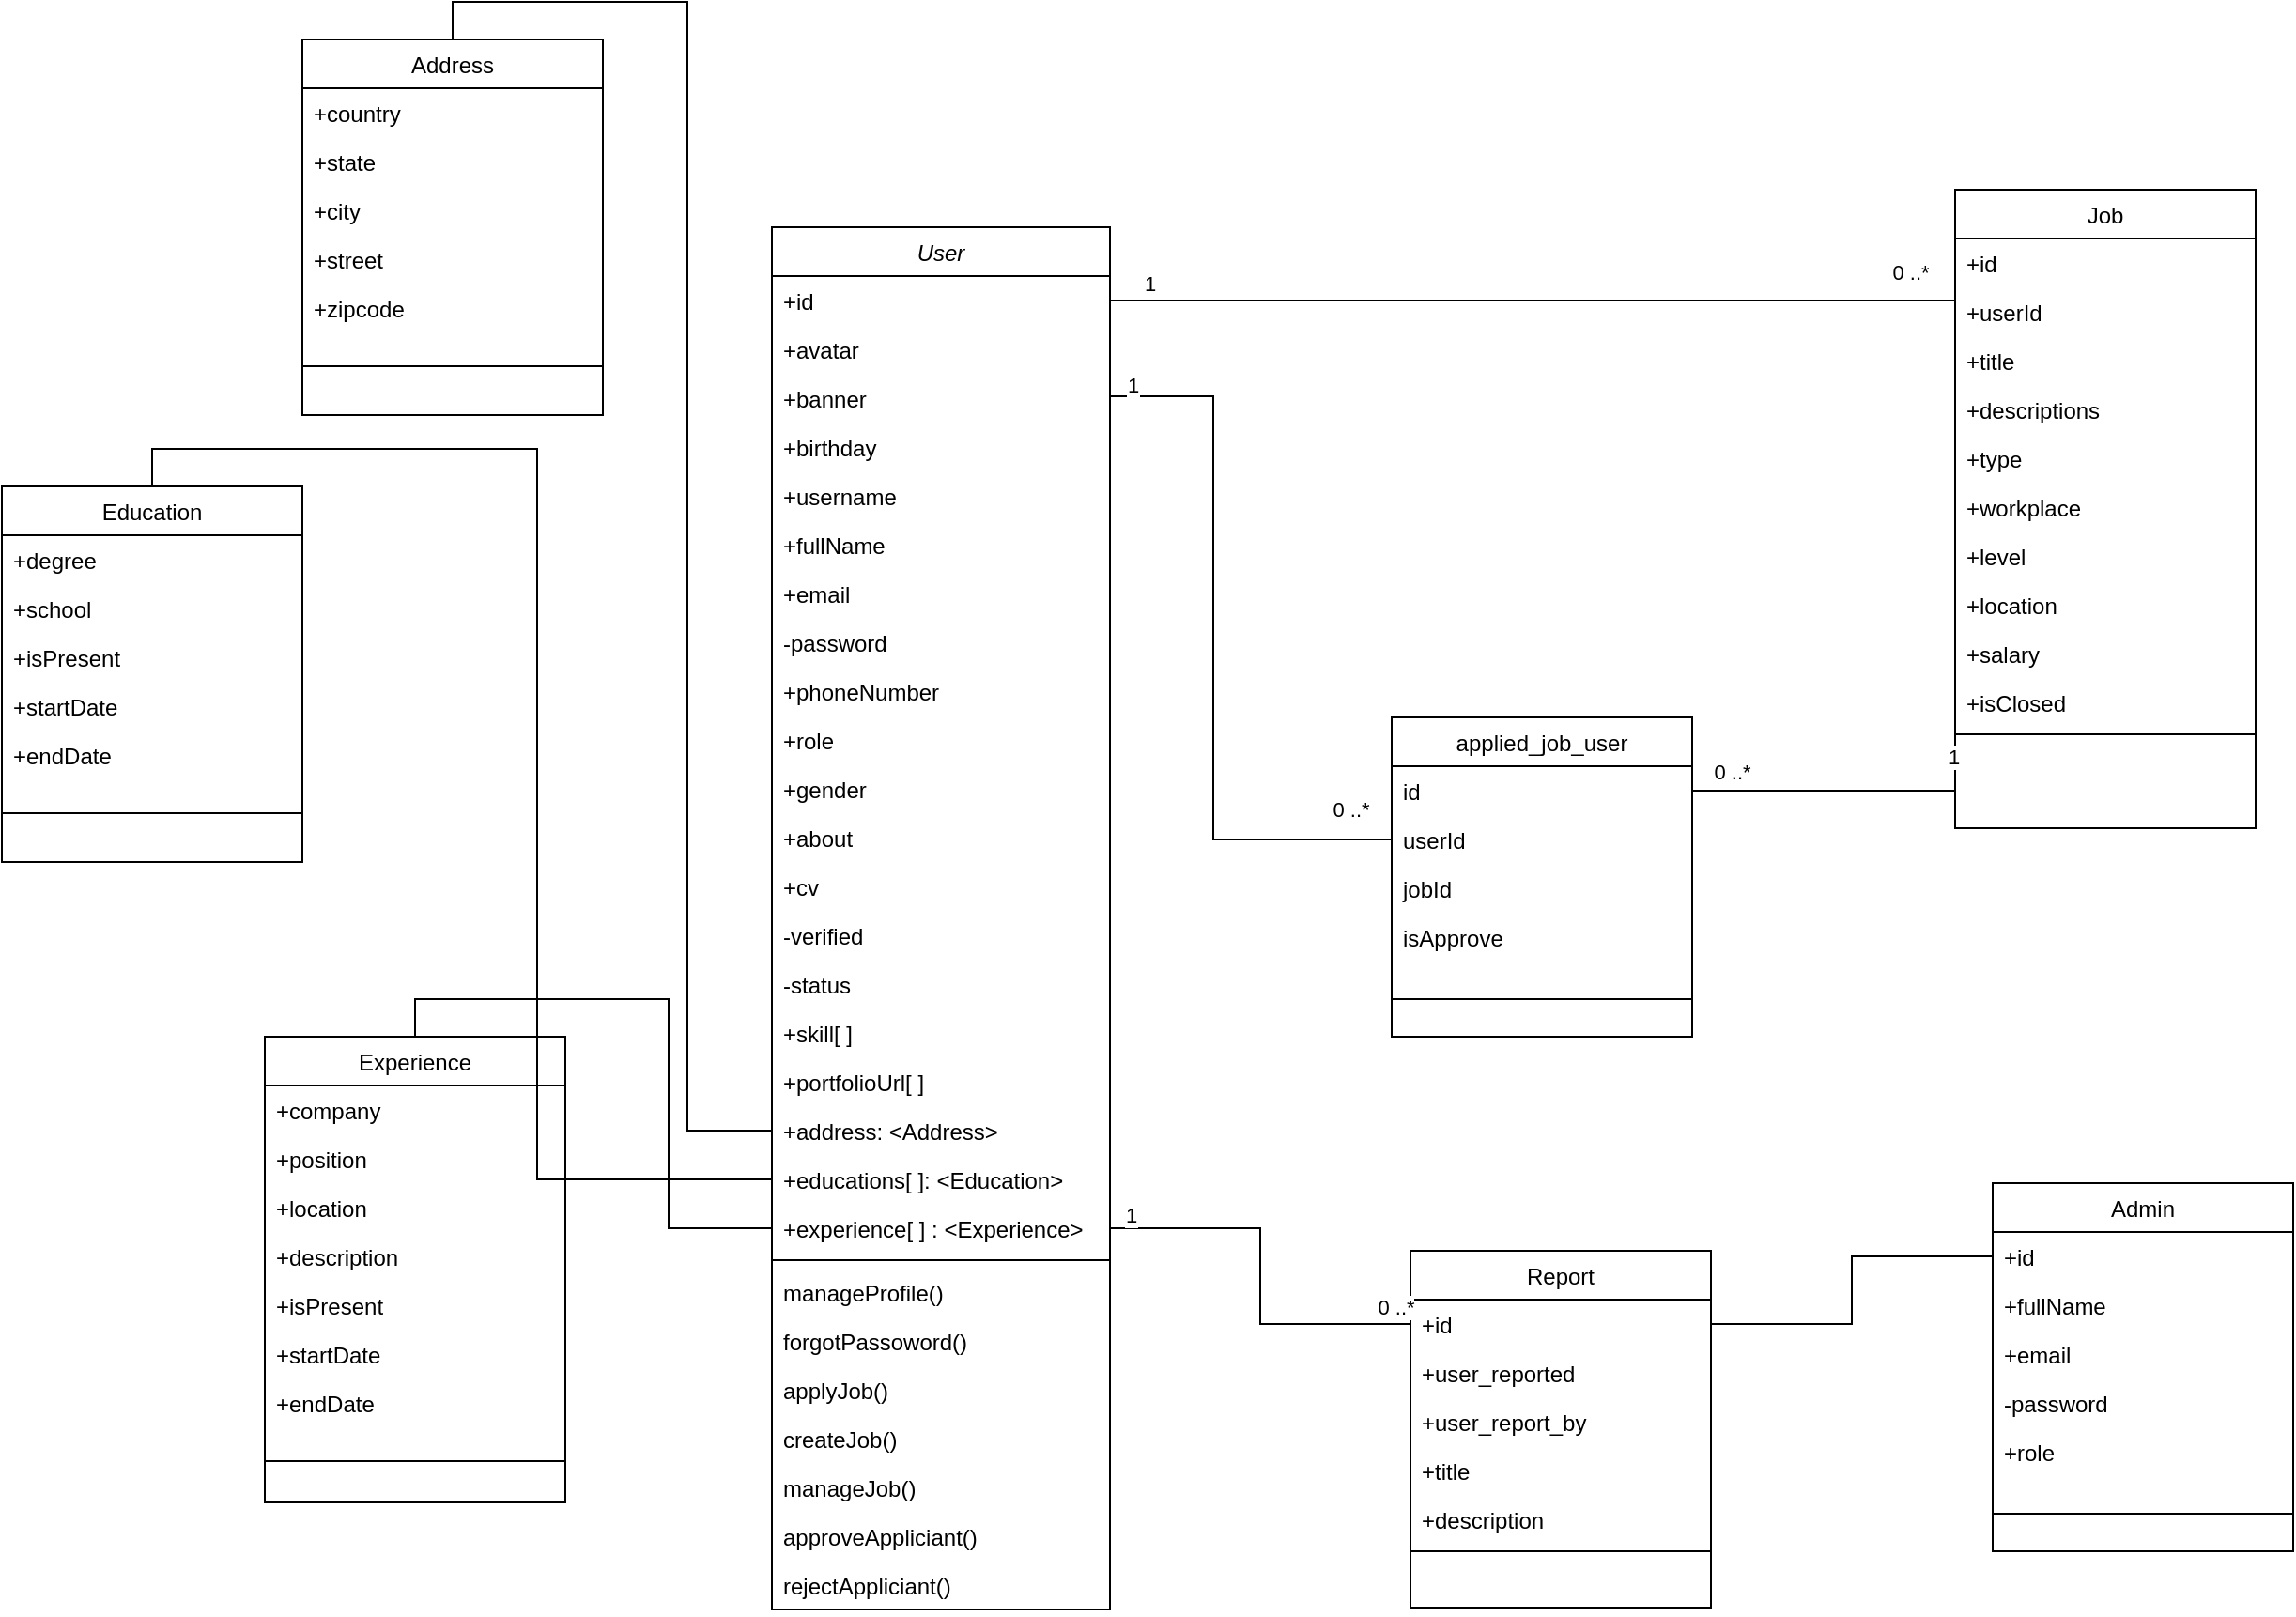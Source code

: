 <mxfile version="20.6.0" type="github">
  <diagram id="C5RBs43oDa-KdzZeNtuy" name="Page-1">
    <mxGraphModel dx="1878" dy="1711" grid="1" gridSize="10" guides="1" tooltips="1" connect="1" arrows="1" fold="1" page="1" pageScale="1" pageWidth="827" pageHeight="1169" math="0" shadow="0">
      <root>
        <mxCell id="WIyWlLk6GJQsqaUBKTNV-0" />
        <mxCell id="WIyWlLk6GJQsqaUBKTNV-1" parent="WIyWlLk6GJQsqaUBKTNV-0" />
        <mxCell id="zkfFHV4jXpPFQw0GAbJ--0" value="User" style="swimlane;fontStyle=2;align=center;verticalAlign=top;childLayout=stackLayout;horizontal=1;startSize=26;horizontalStack=0;resizeParent=1;resizeLast=0;collapsible=1;marginBottom=0;rounded=0;shadow=0;strokeWidth=1;" parent="WIyWlLk6GJQsqaUBKTNV-1" vertex="1">
          <mxGeometry x="190" y="40" width="180" height="736" as="geometry">
            <mxRectangle x="230" y="140" width="160" height="26" as="alternateBounds" />
          </mxGeometry>
        </mxCell>
        <mxCell id="rmby0w-RrKNyOQEeuqcs-7" value="+id" style="text;align=left;verticalAlign=top;spacingLeft=4;spacingRight=4;overflow=hidden;rotatable=0;points=[[0,0.5],[1,0.5]];portConstraint=eastwest;" parent="zkfFHV4jXpPFQw0GAbJ--0" vertex="1">
          <mxGeometry y="26" width="180" height="26" as="geometry" />
        </mxCell>
        <mxCell id="xHcGTckyDzX2y_yISxHR-1" value="+avatar" style="text;align=left;verticalAlign=top;spacingLeft=4;spacingRight=4;overflow=hidden;rotatable=0;points=[[0,0.5],[1,0.5]];portConstraint=eastwest;" vertex="1" parent="zkfFHV4jXpPFQw0GAbJ--0">
          <mxGeometry y="52" width="180" height="26" as="geometry" />
        </mxCell>
        <mxCell id="xHcGTckyDzX2y_yISxHR-2" value="+banner" style="text;align=left;verticalAlign=top;spacingLeft=4;spacingRight=4;overflow=hidden;rotatable=0;points=[[0,0.5],[1,0.5]];portConstraint=eastwest;" vertex="1" parent="zkfFHV4jXpPFQw0GAbJ--0">
          <mxGeometry y="78" width="180" height="26" as="geometry" />
        </mxCell>
        <mxCell id="xHcGTckyDzX2y_yISxHR-5" value="+birthday" style="text;align=left;verticalAlign=top;spacingLeft=4;spacingRight=4;overflow=hidden;rotatable=0;points=[[0,0.5],[1,0.5]];portConstraint=eastwest;" vertex="1" parent="zkfFHV4jXpPFQw0GAbJ--0">
          <mxGeometry y="104" width="180" height="26" as="geometry" />
        </mxCell>
        <mxCell id="xHcGTckyDzX2y_yISxHR-0" value="+username" style="text;align=left;verticalAlign=top;spacingLeft=4;spacingRight=4;overflow=hidden;rotatable=0;points=[[0,0.5],[1,0.5]];portConstraint=eastwest;" vertex="1" parent="zkfFHV4jXpPFQw0GAbJ--0">
          <mxGeometry y="130" width="180" height="26" as="geometry" />
        </mxCell>
        <mxCell id="zkfFHV4jXpPFQw0GAbJ--1" value="+fullName" style="text;align=left;verticalAlign=top;spacingLeft=4;spacingRight=4;overflow=hidden;rotatable=0;points=[[0,0.5],[1,0.5]];portConstraint=eastwest;" parent="zkfFHV4jXpPFQw0GAbJ--0" vertex="1">
          <mxGeometry y="156" width="180" height="26" as="geometry" />
        </mxCell>
        <mxCell id="zkfFHV4jXpPFQw0GAbJ--3" value="+email" style="text;align=left;verticalAlign=top;spacingLeft=4;spacingRight=4;overflow=hidden;rotatable=0;points=[[0,0.5],[1,0.5]];portConstraint=eastwest;rounded=0;shadow=0;html=0;" parent="zkfFHV4jXpPFQw0GAbJ--0" vertex="1">
          <mxGeometry y="182" width="180" height="26" as="geometry" />
        </mxCell>
        <mxCell id="zkfFHV4jXpPFQw0GAbJ--2" value="-password" style="text;align=left;verticalAlign=top;spacingLeft=4;spacingRight=4;overflow=hidden;rotatable=0;points=[[0,0.5],[1,0.5]];portConstraint=eastwest;rounded=0;shadow=0;html=0;" parent="zkfFHV4jXpPFQw0GAbJ--0" vertex="1">
          <mxGeometry y="208" width="180" height="26" as="geometry" />
        </mxCell>
        <mxCell id="oelVxgCXeiu_PtgpSZLI-2" value="+phoneNumber" style="text;align=left;verticalAlign=top;spacingLeft=4;spacingRight=4;overflow=hidden;rotatable=0;points=[[0,0.5],[1,0.5]];portConstraint=eastwest;rounded=0;shadow=0;html=0;" parent="zkfFHV4jXpPFQw0GAbJ--0" vertex="1">
          <mxGeometry y="234" width="180" height="26" as="geometry" />
        </mxCell>
        <mxCell id="oelVxgCXeiu_PtgpSZLI-3" value="+role" style="text;align=left;verticalAlign=top;spacingLeft=4;spacingRight=4;overflow=hidden;rotatable=0;points=[[0,0.5],[1,0.5]];portConstraint=eastwest;rounded=0;shadow=0;html=0;" parent="zkfFHV4jXpPFQw0GAbJ--0" vertex="1">
          <mxGeometry y="260" width="180" height="26" as="geometry" />
        </mxCell>
        <mxCell id="oelVxgCXeiu_PtgpSZLI-4" value="+gender" style="text;align=left;verticalAlign=top;spacingLeft=4;spacingRight=4;overflow=hidden;rotatable=0;points=[[0,0.5],[1,0.5]];portConstraint=eastwest;rounded=0;shadow=0;html=0;" parent="zkfFHV4jXpPFQw0GAbJ--0" vertex="1">
          <mxGeometry y="286" width="180" height="26" as="geometry" />
        </mxCell>
        <mxCell id="oelVxgCXeiu_PtgpSZLI-5" value="+about" style="text;align=left;verticalAlign=top;spacingLeft=4;spacingRight=4;overflow=hidden;rotatable=0;points=[[0,0.5],[1,0.5]];portConstraint=eastwest;rounded=0;shadow=0;html=0;" parent="zkfFHV4jXpPFQw0GAbJ--0" vertex="1">
          <mxGeometry y="312" width="180" height="26" as="geometry" />
        </mxCell>
        <mxCell id="rmby0w-RrKNyOQEeuqcs-34" value="+cv" style="text;align=left;verticalAlign=top;spacingLeft=4;spacingRight=4;overflow=hidden;rotatable=0;points=[[0,0.5],[1,0.5]];portConstraint=eastwest;rounded=0;shadow=0;html=0;" parent="zkfFHV4jXpPFQw0GAbJ--0" vertex="1">
          <mxGeometry y="338" width="180" height="26" as="geometry" />
        </mxCell>
        <mxCell id="xHcGTckyDzX2y_yISxHR-3" value="-verified" style="text;align=left;verticalAlign=top;spacingLeft=4;spacingRight=4;overflow=hidden;rotatable=0;points=[[0,0.5],[1,0.5]];portConstraint=eastwest;rounded=0;shadow=0;html=0;" vertex="1" parent="zkfFHV4jXpPFQw0GAbJ--0">
          <mxGeometry y="364" width="180" height="26" as="geometry" />
        </mxCell>
        <mxCell id="xHcGTckyDzX2y_yISxHR-4" value="-status" style="text;align=left;verticalAlign=top;spacingLeft=4;spacingRight=4;overflow=hidden;rotatable=0;points=[[0,0.5],[1,0.5]];portConstraint=eastwest;rounded=0;shadow=0;html=0;" vertex="1" parent="zkfFHV4jXpPFQw0GAbJ--0">
          <mxGeometry y="390" width="180" height="26" as="geometry" />
        </mxCell>
        <mxCell id="oelVxgCXeiu_PtgpSZLI-7" value="+skill[ ]" style="text;align=left;verticalAlign=top;spacingLeft=4;spacingRight=4;overflow=hidden;rotatable=0;points=[[0,0.5],[1,0.5]];portConstraint=eastwest;rounded=0;shadow=0;html=0;" parent="zkfFHV4jXpPFQw0GAbJ--0" vertex="1">
          <mxGeometry y="416" width="180" height="26" as="geometry" />
        </mxCell>
        <mxCell id="oelVxgCXeiu_PtgpSZLI-8" value="+portfolioUrl[ ]" style="text;align=left;verticalAlign=top;spacingLeft=4;spacingRight=4;overflow=hidden;rotatable=0;points=[[0,0.5],[1,0.5]];portConstraint=eastwest;rounded=0;shadow=0;html=0;" parent="zkfFHV4jXpPFQw0GAbJ--0" vertex="1">
          <mxGeometry y="442" width="180" height="26" as="geometry" />
        </mxCell>
        <mxCell id="oelVxgCXeiu_PtgpSZLI-17" value="+address: &lt;Address&gt;" style="text;align=left;verticalAlign=top;spacingLeft=4;spacingRight=4;overflow=hidden;rotatable=0;points=[[0,0.5],[1,0.5]];portConstraint=eastwest;rounded=0;shadow=0;html=0;" parent="zkfFHV4jXpPFQw0GAbJ--0" vertex="1">
          <mxGeometry y="468" width="180" height="26" as="geometry" />
        </mxCell>
        <mxCell id="oelVxgCXeiu_PtgpSZLI-35" value="+educations[ ]: &lt;Education&gt;" style="text;align=left;verticalAlign=top;spacingLeft=4;spacingRight=4;overflow=hidden;rotatable=0;points=[[0,0.5],[1,0.5]];portConstraint=eastwest;rounded=0;shadow=0;html=0;" parent="zkfFHV4jXpPFQw0GAbJ--0" vertex="1">
          <mxGeometry y="494" width="180" height="26" as="geometry" />
        </mxCell>
        <mxCell id="oelVxgCXeiu_PtgpSZLI-36" value="+experience[ ] : &lt;Experience&gt;" style="text;align=left;verticalAlign=top;spacingLeft=4;spacingRight=4;overflow=hidden;rotatable=0;points=[[0,0.5],[1,0.5]];portConstraint=eastwest;rounded=0;shadow=0;html=0;" parent="zkfFHV4jXpPFQw0GAbJ--0" vertex="1">
          <mxGeometry y="520" width="180" height="26" as="geometry" />
        </mxCell>
        <mxCell id="zkfFHV4jXpPFQw0GAbJ--4" value="" style="line;html=1;strokeWidth=1;align=left;verticalAlign=middle;spacingTop=-1;spacingLeft=3;spacingRight=3;rotatable=0;labelPosition=right;points=[];portConstraint=eastwest;" parent="zkfFHV4jXpPFQw0GAbJ--0" vertex="1">
          <mxGeometry y="546" width="180" height="8" as="geometry" />
        </mxCell>
        <mxCell id="rmby0w-RrKNyOQEeuqcs-24" value="manageProfile()" style="text;align=left;verticalAlign=top;spacingLeft=4;spacingRight=4;overflow=hidden;rotatable=0;points=[[0,0.5],[1,0.5]];portConstraint=eastwest;" parent="zkfFHV4jXpPFQw0GAbJ--0" vertex="1">
          <mxGeometry y="554" width="180" height="26" as="geometry" />
        </mxCell>
        <mxCell id="rmby0w-RrKNyOQEeuqcs-19" value="forgotPassoword()" style="text;align=left;verticalAlign=top;spacingLeft=4;spacingRight=4;overflow=hidden;rotatable=0;points=[[0,0.5],[1,0.5]];portConstraint=eastwest;" parent="zkfFHV4jXpPFQw0GAbJ--0" vertex="1">
          <mxGeometry y="580" width="180" height="26" as="geometry" />
        </mxCell>
        <mxCell id="rmby0w-RrKNyOQEeuqcs-20" value="applyJob()" style="text;align=left;verticalAlign=top;spacingLeft=4;spacingRight=4;overflow=hidden;rotatable=0;points=[[0,0.5],[1,0.5]];portConstraint=eastwest;" parent="zkfFHV4jXpPFQw0GAbJ--0" vertex="1">
          <mxGeometry y="606" width="180" height="26" as="geometry" />
        </mxCell>
        <mxCell id="rmby0w-RrKNyOQEeuqcs-21" value="createJob()" style="text;align=left;verticalAlign=top;spacingLeft=4;spacingRight=4;overflow=hidden;rotatable=0;points=[[0,0.5],[1,0.5]];portConstraint=eastwest;" parent="zkfFHV4jXpPFQw0GAbJ--0" vertex="1">
          <mxGeometry y="632" width="180" height="26" as="geometry" />
        </mxCell>
        <mxCell id="rmby0w-RrKNyOQEeuqcs-22" value="manageJob()" style="text;align=left;verticalAlign=top;spacingLeft=4;spacingRight=4;overflow=hidden;rotatable=0;points=[[0,0.5],[1,0.5]];portConstraint=eastwest;" parent="zkfFHV4jXpPFQw0GAbJ--0" vertex="1">
          <mxGeometry y="658" width="180" height="26" as="geometry" />
        </mxCell>
        <mxCell id="rmby0w-RrKNyOQEeuqcs-25" value="approveAppliciant()" style="text;align=left;verticalAlign=top;spacingLeft=4;spacingRight=4;overflow=hidden;rotatable=0;points=[[0,0.5],[1,0.5]];portConstraint=eastwest;" parent="zkfFHV4jXpPFQw0GAbJ--0" vertex="1">
          <mxGeometry y="684" width="180" height="26" as="geometry" />
        </mxCell>
        <mxCell id="rmby0w-RrKNyOQEeuqcs-26" value="rejectAppliciant()" style="text;align=left;verticalAlign=top;spacingLeft=4;spacingRight=4;overflow=hidden;rotatable=0;points=[[0,0.5],[1,0.5]];portConstraint=eastwest;" parent="zkfFHV4jXpPFQw0GAbJ--0" vertex="1">
          <mxGeometry y="710" width="180" height="26" as="geometry" />
        </mxCell>
        <mxCell id="zkfFHV4jXpPFQw0GAbJ--13" value="applied_job_user" style="swimlane;fontStyle=0;align=center;verticalAlign=top;childLayout=stackLayout;horizontal=1;startSize=26;horizontalStack=0;resizeParent=1;resizeLast=0;collapsible=1;marginBottom=0;rounded=0;shadow=0;strokeWidth=1;" parent="WIyWlLk6GJQsqaUBKTNV-1" vertex="1">
          <mxGeometry x="520" y="301" width="160" height="170" as="geometry">
            <mxRectangle x="340" y="380" width="170" height="26" as="alternateBounds" />
          </mxGeometry>
        </mxCell>
        <mxCell id="zkfFHV4jXpPFQw0GAbJ--14" value="id" style="text;align=left;verticalAlign=top;spacingLeft=4;spacingRight=4;overflow=hidden;rotatable=0;points=[[0,0.5],[1,0.5]];portConstraint=eastwest;" parent="zkfFHV4jXpPFQw0GAbJ--13" vertex="1">
          <mxGeometry y="26" width="160" height="26" as="geometry" />
        </mxCell>
        <mxCell id="rmby0w-RrKNyOQEeuqcs-8" value="userId" style="text;align=left;verticalAlign=top;spacingLeft=4;spacingRight=4;overflow=hidden;rotatable=0;points=[[0,0.5],[1,0.5]];portConstraint=eastwest;" parent="zkfFHV4jXpPFQw0GAbJ--13" vertex="1">
          <mxGeometry y="52" width="160" height="26" as="geometry" />
        </mxCell>
        <mxCell id="rmby0w-RrKNyOQEeuqcs-9" value="jobId" style="text;align=left;verticalAlign=top;spacingLeft=4;spacingRight=4;overflow=hidden;rotatable=0;points=[[0,0.5],[1,0.5]];portConstraint=eastwest;" parent="zkfFHV4jXpPFQw0GAbJ--13" vertex="1">
          <mxGeometry y="78" width="160" height="26" as="geometry" />
        </mxCell>
        <mxCell id="rmby0w-RrKNyOQEeuqcs-23" value="isApprove" style="text;align=left;verticalAlign=top;spacingLeft=4;spacingRight=4;overflow=hidden;rotatable=0;points=[[0,0.5],[1,0.5]];portConstraint=eastwest;" parent="zkfFHV4jXpPFQw0GAbJ--13" vertex="1">
          <mxGeometry y="104" width="160" height="26" as="geometry" />
        </mxCell>
        <mxCell id="zkfFHV4jXpPFQw0GAbJ--15" value="" style="line;html=1;strokeWidth=1;align=left;verticalAlign=middle;spacingTop=-1;spacingLeft=3;spacingRight=3;rotatable=0;labelPosition=right;points=[];portConstraint=eastwest;" parent="zkfFHV4jXpPFQw0GAbJ--13" vertex="1">
          <mxGeometry y="130" width="160" height="40" as="geometry" />
        </mxCell>
        <mxCell id="zkfFHV4jXpPFQw0GAbJ--17" value="Job" style="swimlane;fontStyle=0;align=center;verticalAlign=top;childLayout=stackLayout;horizontal=1;startSize=26;horizontalStack=0;resizeParent=1;resizeLast=0;collapsible=1;marginBottom=0;rounded=0;shadow=0;strokeWidth=1;" parent="WIyWlLk6GJQsqaUBKTNV-1" vertex="1">
          <mxGeometry x="820" y="20" width="160" height="340" as="geometry">
            <mxRectangle x="550" y="140" width="160" height="26" as="alternateBounds" />
          </mxGeometry>
        </mxCell>
        <mxCell id="rmby0w-RrKNyOQEeuqcs-6" value="+id" style="text;align=left;verticalAlign=top;spacingLeft=4;spacingRight=4;overflow=hidden;rotatable=0;points=[[0,0.5],[1,0.5]];portConstraint=eastwest;rounded=0;shadow=0;html=0;" parent="zkfFHV4jXpPFQw0GAbJ--17" vertex="1">
          <mxGeometry y="26" width="160" height="26" as="geometry" />
        </mxCell>
        <mxCell id="rmby0w-RrKNyOQEeuqcs-3" value="+userId" style="text;align=left;verticalAlign=top;spacingLeft=4;spacingRight=4;overflow=hidden;rotatable=0;points=[[0,0.5],[1,0.5]];portConstraint=eastwest;rounded=0;shadow=0;html=0;" parent="zkfFHV4jXpPFQw0GAbJ--17" vertex="1">
          <mxGeometry y="52" width="160" height="26" as="geometry" />
        </mxCell>
        <mxCell id="zkfFHV4jXpPFQw0GAbJ--18" value="+title" style="text;align=left;verticalAlign=top;spacingLeft=4;spacingRight=4;overflow=hidden;rotatable=0;points=[[0,0.5],[1,0.5]];portConstraint=eastwest;" parent="zkfFHV4jXpPFQw0GAbJ--17" vertex="1">
          <mxGeometry y="78" width="160" height="26" as="geometry" />
        </mxCell>
        <mxCell id="zkfFHV4jXpPFQw0GAbJ--19" value="+descriptions" style="text;align=left;verticalAlign=top;spacingLeft=4;spacingRight=4;overflow=hidden;rotatable=0;points=[[0,0.5],[1,0.5]];portConstraint=eastwest;rounded=0;shadow=0;html=0;" parent="zkfFHV4jXpPFQw0GAbJ--17" vertex="1">
          <mxGeometry y="104" width="160" height="26" as="geometry" />
        </mxCell>
        <mxCell id="zkfFHV4jXpPFQw0GAbJ--20" value="+type" style="text;align=left;verticalAlign=top;spacingLeft=4;spacingRight=4;overflow=hidden;rotatable=0;points=[[0,0.5],[1,0.5]];portConstraint=eastwest;rounded=0;shadow=0;html=0;" parent="zkfFHV4jXpPFQw0GAbJ--17" vertex="1">
          <mxGeometry y="130" width="160" height="26" as="geometry" />
        </mxCell>
        <mxCell id="zkfFHV4jXpPFQw0GAbJ--22" value="+workplace" style="text;align=left;verticalAlign=top;spacingLeft=4;spacingRight=4;overflow=hidden;rotatable=0;points=[[0,0.5],[1,0.5]];portConstraint=eastwest;rounded=0;shadow=0;html=0;" parent="zkfFHV4jXpPFQw0GAbJ--17" vertex="1">
          <mxGeometry y="156" width="160" height="26" as="geometry" />
        </mxCell>
        <mxCell id="rmby0w-RrKNyOQEeuqcs-0" value="+level" style="text;align=left;verticalAlign=top;spacingLeft=4;spacingRight=4;overflow=hidden;rotatable=0;points=[[0,0.5],[1,0.5]];portConstraint=eastwest;rounded=0;shadow=0;html=0;" parent="zkfFHV4jXpPFQw0GAbJ--17" vertex="1">
          <mxGeometry y="182" width="160" height="26" as="geometry" />
        </mxCell>
        <mxCell id="rmby0w-RrKNyOQEeuqcs-1" value="+location" style="text;align=left;verticalAlign=top;spacingLeft=4;spacingRight=4;overflow=hidden;rotatable=0;points=[[0,0.5],[1,0.5]];portConstraint=eastwest;rounded=0;shadow=0;html=0;" parent="zkfFHV4jXpPFQw0GAbJ--17" vertex="1">
          <mxGeometry y="208" width="160" height="26" as="geometry" />
        </mxCell>
        <mxCell id="rmby0w-RrKNyOQEeuqcs-2" value="+salary" style="text;align=left;verticalAlign=top;spacingLeft=4;spacingRight=4;overflow=hidden;rotatable=0;points=[[0,0.5],[1,0.5]];portConstraint=eastwest;rounded=0;shadow=0;html=0;" parent="zkfFHV4jXpPFQw0GAbJ--17" vertex="1">
          <mxGeometry y="234" width="160" height="26" as="geometry" />
        </mxCell>
        <mxCell id="rmby0w-RrKNyOQEeuqcs-4" value="+isClosed" style="text;align=left;verticalAlign=top;spacingLeft=4;spacingRight=4;overflow=hidden;rotatable=0;points=[[0,0.5],[1,0.5]];portConstraint=eastwest;rounded=0;shadow=0;html=0;" parent="zkfFHV4jXpPFQw0GAbJ--17" vertex="1">
          <mxGeometry y="260" width="160" height="26" as="geometry" />
        </mxCell>
        <mxCell id="zkfFHV4jXpPFQw0GAbJ--23" value="" style="line;html=1;strokeWidth=1;align=left;verticalAlign=middle;spacingTop=-1;spacingLeft=3;spacingRight=3;rotatable=0;labelPosition=right;points=[];portConstraint=eastwest;" parent="zkfFHV4jXpPFQw0GAbJ--17" vertex="1">
          <mxGeometry y="286" width="160" height="8" as="geometry" />
        </mxCell>
        <mxCell id="oelVxgCXeiu_PtgpSZLI-9" value="Address" style="swimlane;fontStyle=0;align=center;verticalAlign=top;childLayout=stackLayout;horizontal=1;startSize=26;horizontalStack=0;resizeParent=1;resizeLast=0;collapsible=1;marginBottom=0;rounded=0;shadow=0;strokeWidth=1;" parent="WIyWlLk6GJQsqaUBKTNV-1" vertex="1">
          <mxGeometry x="-60" y="-60" width="160" height="200" as="geometry">
            <mxRectangle x="340" y="380" width="170" height="26" as="alternateBounds" />
          </mxGeometry>
        </mxCell>
        <mxCell id="oelVxgCXeiu_PtgpSZLI-10" value="+country" style="text;align=left;verticalAlign=top;spacingLeft=4;spacingRight=4;overflow=hidden;rotatable=0;points=[[0,0.5],[1,0.5]];portConstraint=eastwest;" parent="oelVxgCXeiu_PtgpSZLI-9" vertex="1">
          <mxGeometry y="26" width="160" height="26" as="geometry" />
        </mxCell>
        <mxCell id="oelVxgCXeiu_PtgpSZLI-12" value="+state" style="text;align=left;verticalAlign=top;spacingLeft=4;spacingRight=4;overflow=hidden;rotatable=0;points=[[0,0.5],[1,0.5]];portConstraint=eastwest;" parent="oelVxgCXeiu_PtgpSZLI-9" vertex="1">
          <mxGeometry y="52" width="160" height="26" as="geometry" />
        </mxCell>
        <mxCell id="oelVxgCXeiu_PtgpSZLI-13" value="+city" style="text;align=left;verticalAlign=top;spacingLeft=4;spacingRight=4;overflow=hidden;rotatable=0;points=[[0,0.5],[1,0.5]];portConstraint=eastwest;" parent="oelVxgCXeiu_PtgpSZLI-9" vertex="1">
          <mxGeometry y="78" width="160" height="26" as="geometry" />
        </mxCell>
        <mxCell id="oelVxgCXeiu_PtgpSZLI-14" value="+street" style="text;align=left;verticalAlign=top;spacingLeft=4;spacingRight=4;overflow=hidden;rotatable=0;points=[[0,0.5],[1,0.5]];portConstraint=eastwest;" parent="oelVxgCXeiu_PtgpSZLI-9" vertex="1">
          <mxGeometry y="104" width="160" height="26" as="geometry" />
        </mxCell>
        <mxCell id="oelVxgCXeiu_PtgpSZLI-15" value="+zipcode" style="text;align=left;verticalAlign=top;spacingLeft=4;spacingRight=4;overflow=hidden;rotatable=0;points=[[0,0.5],[1,0.5]];portConstraint=eastwest;" parent="oelVxgCXeiu_PtgpSZLI-9" vertex="1">
          <mxGeometry y="130" width="160" height="26" as="geometry" />
        </mxCell>
        <mxCell id="oelVxgCXeiu_PtgpSZLI-16" style="line;html=1;strokeWidth=1;align=left;verticalAlign=middle;spacingTop=-1;spacingLeft=3;spacingRight=3;rotatable=0;labelPosition=right;points=[];portConstraint=eastwest;" parent="oelVxgCXeiu_PtgpSZLI-9" vertex="1">
          <mxGeometry y="156" width="160" height="36" as="geometry" />
        </mxCell>
        <mxCell id="oelVxgCXeiu_PtgpSZLI-18" value="Education" style="swimlane;fontStyle=0;align=center;verticalAlign=top;childLayout=stackLayout;horizontal=1;startSize=26;horizontalStack=0;resizeParent=1;resizeLast=0;collapsible=1;marginBottom=0;rounded=0;shadow=0;strokeWidth=1;" parent="WIyWlLk6GJQsqaUBKTNV-1" vertex="1">
          <mxGeometry x="-220" y="178" width="160" height="200" as="geometry">
            <mxRectangle x="340" y="380" width="170" height="26" as="alternateBounds" />
          </mxGeometry>
        </mxCell>
        <mxCell id="oelVxgCXeiu_PtgpSZLI-19" value="+degree" style="text;align=left;verticalAlign=top;spacingLeft=4;spacingRight=4;overflow=hidden;rotatable=0;points=[[0,0.5],[1,0.5]];portConstraint=eastwest;" parent="oelVxgCXeiu_PtgpSZLI-18" vertex="1">
          <mxGeometry y="26" width="160" height="26" as="geometry" />
        </mxCell>
        <mxCell id="oelVxgCXeiu_PtgpSZLI-21" value="+school" style="text;align=left;verticalAlign=top;spacingLeft=4;spacingRight=4;overflow=hidden;rotatable=0;points=[[0,0.5],[1,0.5]];portConstraint=eastwest;" parent="oelVxgCXeiu_PtgpSZLI-18" vertex="1">
          <mxGeometry y="52" width="160" height="26" as="geometry" />
        </mxCell>
        <mxCell id="oelVxgCXeiu_PtgpSZLI-25" value="+isPresent" style="text;align=left;verticalAlign=top;spacingLeft=4;spacingRight=4;overflow=hidden;rotatable=0;points=[[0,0.5],[1,0.5]];portConstraint=eastwest;" parent="oelVxgCXeiu_PtgpSZLI-18" vertex="1">
          <mxGeometry y="78" width="160" height="26" as="geometry" />
        </mxCell>
        <mxCell id="oelVxgCXeiu_PtgpSZLI-22" value="+startDate" style="text;align=left;verticalAlign=top;spacingLeft=4;spacingRight=4;overflow=hidden;rotatable=0;points=[[0,0.5],[1,0.5]];portConstraint=eastwest;" parent="oelVxgCXeiu_PtgpSZLI-18" vertex="1">
          <mxGeometry y="104" width="160" height="26" as="geometry" />
        </mxCell>
        <mxCell id="oelVxgCXeiu_PtgpSZLI-23" value="+endDate" style="text;align=left;verticalAlign=top;spacingLeft=4;spacingRight=4;overflow=hidden;rotatable=0;points=[[0,0.5],[1,0.5]];portConstraint=eastwest;" parent="oelVxgCXeiu_PtgpSZLI-18" vertex="1">
          <mxGeometry y="130" width="160" height="26" as="geometry" />
        </mxCell>
        <mxCell id="oelVxgCXeiu_PtgpSZLI-24" style="line;html=1;strokeWidth=1;align=left;verticalAlign=middle;spacingTop=-1;spacingLeft=3;spacingRight=3;rotatable=0;labelPosition=right;points=[];portConstraint=eastwest;" parent="oelVxgCXeiu_PtgpSZLI-18" vertex="1">
          <mxGeometry y="156" width="160" height="36" as="geometry" />
        </mxCell>
        <mxCell id="oelVxgCXeiu_PtgpSZLI-26" value="Experience" style="swimlane;fontStyle=0;align=center;verticalAlign=top;childLayout=stackLayout;horizontal=1;startSize=26;horizontalStack=0;resizeParent=1;resizeLast=0;collapsible=1;marginBottom=0;rounded=0;shadow=0;strokeWidth=1;" parent="WIyWlLk6GJQsqaUBKTNV-1" vertex="1">
          <mxGeometry x="-80" y="471" width="160" height="248" as="geometry">
            <mxRectangle x="340" y="380" width="170" height="26" as="alternateBounds" />
          </mxGeometry>
        </mxCell>
        <mxCell id="oelVxgCXeiu_PtgpSZLI-27" value="+company" style="text;align=left;verticalAlign=top;spacingLeft=4;spacingRight=4;overflow=hidden;rotatable=0;points=[[0,0.5],[1,0.5]];portConstraint=eastwest;" parent="oelVxgCXeiu_PtgpSZLI-26" vertex="1">
          <mxGeometry y="26" width="160" height="26" as="geometry" />
        </mxCell>
        <mxCell id="oelVxgCXeiu_PtgpSZLI-28" value="+position" style="text;align=left;verticalAlign=top;spacingLeft=4;spacingRight=4;overflow=hidden;rotatable=0;points=[[0,0.5],[1,0.5]];portConstraint=eastwest;" parent="oelVxgCXeiu_PtgpSZLI-26" vertex="1">
          <mxGeometry y="52" width="160" height="26" as="geometry" />
        </mxCell>
        <mxCell id="oelVxgCXeiu_PtgpSZLI-33" value="+location" style="text;align=left;verticalAlign=top;spacingLeft=4;spacingRight=4;overflow=hidden;rotatable=0;points=[[0,0.5],[1,0.5]];portConstraint=eastwest;" parent="oelVxgCXeiu_PtgpSZLI-26" vertex="1">
          <mxGeometry y="78" width="160" height="26" as="geometry" />
        </mxCell>
        <mxCell id="oelVxgCXeiu_PtgpSZLI-34" value="+description" style="text;align=left;verticalAlign=top;spacingLeft=4;spacingRight=4;overflow=hidden;rotatable=0;points=[[0,0.5],[1,0.5]];portConstraint=eastwest;" parent="oelVxgCXeiu_PtgpSZLI-26" vertex="1">
          <mxGeometry y="104" width="160" height="26" as="geometry" />
        </mxCell>
        <mxCell id="oelVxgCXeiu_PtgpSZLI-29" value="+isPresent" style="text;align=left;verticalAlign=top;spacingLeft=4;spacingRight=4;overflow=hidden;rotatable=0;points=[[0,0.5],[1,0.5]];portConstraint=eastwest;" parent="oelVxgCXeiu_PtgpSZLI-26" vertex="1">
          <mxGeometry y="130" width="160" height="26" as="geometry" />
        </mxCell>
        <mxCell id="oelVxgCXeiu_PtgpSZLI-30" value="+startDate" style="text;align=left;verticalAlign=top;spacingLeft=4;spacingRight=4;overflow=hidden;rotatable=0;points=[[0,0.5],[1,0.5]];portConstraint=eastwest;" parent="oelVxgCXeiu_PtgpSZLI-26" vertex="1">
          <mxGeometry y="156" width="160" height="26" as="geometry" />
        </mxCell>
        <mxCell id="oelVxgCXeiu_PtgpSZLI-31" value="+endDate" style="text;align=left;verticalAlign=top;spacingLeft=4;spacingRight=4;overflow=hidden;rotatable=0;points=[[0,0.5],[1,0.5]];portConstraint=eastwest;" parent="oelVxgCXeiu_PtgpSZLI-26" vertex="1">
          <mxGeometry y="182" width="160" height="26" as="geometry" />
        </mxCell>
        <mxCell id="oelVxgCXeiu_PtgpSZLI-32" style="line;html=1;strokeWidth=1;align=left;verticalAlign=middle;spacingTop=-1;spacingLeft=3;spacingRight=3;rotatable=0;labelPosition=right;points=[];portConstraint=eastwest;" parent="oelVxgCXeiu_PtgpSZLI-26" vertex="1">
          <mxGeometry y="208" width="160" height="36" as="geometry" />
        </mxCell>
        <mxCell id="zkfFHV4jXpPFQw0GAbJ--6" value="Report" style="swimlane;fontStyle=0;align=center;verticalAlign=top;childLayout=stackLayout;horizontal=1;startSize=26;horizontalStack=0;resizeParent=1;resizeLast=0;collapsible=1;marginBottom=0;rounded=0;shadow=0;strokeWidth=1;" parent="WIyWlLk6GJQsqaUBKTNV-1" vertex="1">
          <mxGeometry x="530" y="585" width="160" height="190" as="geometry">
            <mxRectangle x="130" y="380" width="160" height="26" as="alternateBounds" />
          </mxGeometry>
        </mxCell>
        <mxCell id="zkfFHV4jXpPFQw0GAbJ--7" value="+id" style="text;align=left;verticalAlign=top;spacingLeft=4;spacingRight=4;overflow=hidden;rotatable=0;points=[[0,0.5],[1,0.5]];portConstraint=eastwest;" parent="zkfFHV4jXpPFQw0GAbJ--6" vertex="1">
          <mxGeometry y="26" width="160" height="26" as="geometry" />
        </mxCell>
        <mxCell id="zkfFHV4jXpPFQw0GAbJ--8" value="+user_reported" style="text;align=left;verticalAlign=top;spacingLeft=4;spacingRight=4;overflow=hidden;rotatable=0;points=[[0,0.5],[1,0.5]];portConstraint=eastwest;rounded=0;shadow=0;html=0;" parent="zkfFHV4jXpPFQw0GAbJ--6" vertex="1">
          <mxGeometry y="52" width="160" height="26" as="geometry" />
        </mxCell>
        <mxCell id="rmby0w-RrKNyOQEeuqcs-27" value="+user_report_by" style="text;align=left;verticalAlign=top;spacingLeft=4;spacingRight=4;overflow=hidden;rotatable=0;points=[[0,0.5],[1,0.5]];portConstraint=eastwest;rounded=0;shadow=0;html=0;" parent="zkfFHV4jXpPFQw0GAbJ--6" vertex="1">
          <mxGeometry y="78" width="160" height="26" as="geometry" />
        </mxCell>
        <mxCell id="rmby0w-RrKNyOQEeuqcs-29" value="+title" style="text;align=left;verticalAlign=top;spacingLeft=4;spacingRight=4;overflow=hidden;rotatable=0;points=[[0,0.5],[1,0.5]];portConstraint=eastwest;rounded=0;shadow=0;html=0;" parent="zkfFHV4jXpPFQw0GAbJ--6" vertex="1">
          <mxGeometry y="104" width="160" height="26" as="geometry" />
        </mxCell>
        <mxCell id="rmby0w-RrKNyOQEeuqcs-28" value="+description" style="text;align=left;verticalAlign=top;spacingLeft=4;spacingRight=4;overflow=hidden;rotatable=0;points=[[0,0.5],[1,0.5]];portConstraint=eastwest;rounded=0;shadow=0;html=0;" parent="zkfFHV4jXpPFQw0GAbJ--6" vertex="1">
          <mxGeometry y="130" width="160" height="26" as="geometry" />
        </mxCell>
        <mxCell id="zkfFHV4jXpPFQw0GAbJ--9" value="" style="line;html=1;strokeWidth=1;align=left;verticalAlign=middle;spacingTop=-1;spacingLeft=3;spacingRight=3;rotatable=0;labelPosition=right;points=[];portConstraint=eastwest;" parent="zkfFHV4jXpPFQw0GAbJ--6" vertex="1">
          <mxGeometry y="156" width="160" height="8" as="geometry" />
        </mxCell>
        <mxCell id="rmby0w-RrKNyOQEeuqcs-30" style="edgeStyle=orthogonalEdgeStyle;rounded=0;orthogonalLoop=1;jettySize=auto;html=1;exitX=0;exitY=0.5;exitDx=0;exitDy=0;entryX=0.5;entryY=0;entryDx=0;entryDy=0;endArrow=none;endFill=0;" parent="WIyWlLk6GJQsqaUBKTNV-1" source="oelVxgCXeiu_PtgpSZLI-17" target="oelVxgCXeiu_PtgpSZLI-9" edge="1">
          <mxGeometry relative="1" as="geometry" />
        </mxCell>
        <mxCell id="rmby0w-RrKNyOQEeuqcs-32" style="edgeStyle=orthogonalEdgeStyle;rounded=0;orthogonalLoop=1;jettySize=auto;html=1;exitX=0;exitY=0.5;exitDx=0;exitDy=0;entryX=0.5;entryY=0;entryDx=0;entryDy=0;endArrow=none;endFill=0;" parent="WIyWlLk6GJQsqaUBKTNV-1" source="oelVxgCXeiu_PtgpSZLI-35" target="oelVxgCXeiu_PtgpSZLI-18" edge="1">
          <mxGeometry relative="1" as="geometry" />
        </mxCell>
        <mxCell id="rmby0w-RrKNyOQEeuqcs-33" style="edgeStyle=orthogonalEdgeStyle;rounded=0;orthogonalLoop=1;jettySize=auto;html=1;exitX=0;exitY=0.5;exitDx=0;exitDy=0;entryX=0.5;entryY=0;entryDx=0;entryDy=0;endArrow=none;endFill=0;" parent="WIyWlLk6GJQsqaUBKTNV-1" source="oelVxgCXeiu_PtgpSZLI-36" target="oelVxgCXeiu_PtgpSZLI-26" edge="1">
          <mxGeometry relative="1" as="geometry" />
        </mxCell>
        <mxCell id="rmby0w-RrKNyOQEeuqcs-35" style="edgeStyle=orthogonalEdgeStyle;rounded=0;orthogonalLoop=1;jettySize=auto;html=1;exitX=1;exitY=0.5;exitDx=0;exitDy=0;endArrow=none;endFill=0;" parent="WIyWlLk6GJQsqaUBKTNV-1" source="rmby0w-RrKNyOQEeuqcs-7" target="rmby0w-RrKNyOQEeuqcs-3" edge="1">
          <mxGeometry relative="1" as="geometry">
            <Array as="points">
              <mxPoint x="710" y="79" />
              <mxPoint x="710" y="79" />
            </Array>
          </mxGeometry>
        </mxCell>
        <mxCell id="rmby0w-RrKNyOQEeuqcs-36" value="1" style="edgeLabel;html=1;align=center;verticalAlign=middle;resizable=0;points=[];" parent="rmby0w-RrKNyOQEeuqcs-35" vertex="1" connectable="0">
          <mxGeometry x="-0.893" y="3" relative="1" as="geometry">
            <mxPoint x="-3" y="-6" as="offset" />
          </mxGeometry>
        </mxCell>
        <mxCell id="rmby0w-RrKNyOQEeuqcs-38" value="0 ..*" style="edgeLabel;html=1;align=center;verticalAlign=middle;resizable=0;points=[];" parent="rmby0w-RrKNyOQEeuqcs-35" vertex="1" connectable="0">
          <mxGeometry x="0.894" y="-1" relative="1" as="geometry">
            <mxPoint y="-16" as="offset" />
          </mxGeometry>
        </mxCell>
        <mxCell id="rmby0w-RrKNyOQEeuqcs-39" style="edgeStyle=orthogonalEdgeStyle;rounded=0;orthogonalLoop=1;jettySize=auto;html=1;exitX=1;exitY=0.5;exitDx=0;exitDy=0;entryX=0;entryY=0.5;entryDx=0;entryDy=0;endArrow=none;endFill=0;" parent="WIyWlLk6GJQsqaUBKTNV-1" source="rmby0w-RrKNyOQEeuqcs-7" target="rmby0w-RrKNyOQEeuqcs-8" edge="1">
          <mxGeometry relative="1" as="geometry">
            <Array as="points">
              <mxPoint x="370" y="130" />
              <mxPoint x="425" y="130" />
              <mxPoint x="425" y="366" />
            </Array>
          </mxGeometry>
        </mxCell>
        <mxCell id="rmby0w-RrKNyOQEeuqcs-41" value="1" style="edgeLabel;html=1;align=center;verticalAlign=middle;resizable=0;points=[];" parent="rmby0w-RrKNyOQEeuqcs-39" vertex="1" connectable="0">
          <mxGeometry x="-0.714" y="2" relative="1" as="geometry">
            <mxPoint y="-4" as="offset" />
          </mxGeometry>
        </mxCell>
        <mxCell id="rmby0w-RrKNyOQEeuqcs-42" value="0 ..*" style="edgeLabel;html=1;align=center;verticalAlign=middle;resizable=0;points=[];" parent="rmby0w-RrKNyOQEeuqcs-39" vertex="1" connectable="0">
          <mxGeometry x="0.899" y="2" relative="1" as="geometry">
            <mxPoint y="-14" as="offset" />
          </mxGeometry>
        </mxCell>
        <mxCell id="rmby0w-RrKNyOQEeuqcs-40" style="edgeStyle=orthogonalEdgeStyle;rounded=0;orthogonalLoop=1;jettySize=auto;html=1;exitX=0;exitY=0.5;exitDx=0;exitDy=0;entryX=1;entryY=0.5;entryDx=0;entryDy=0;endArrow=none;endFill=0;" parent="WIyWlLk6GJQsqaUBKTNV-1" source="rmby0w-RrKNyOQEeuqcs-4" target="zkfFHV4jXpPFQw0GAbJ--14" edge="1">
          <mxGeometry relative="1" as="geometry">
            <Array as="points">
              <mxPoint x="820" y="340" />
            </Array>
          </mxGeometry>
        </mxCell>
        <mxCell id="rmby0w-RrKNyOQEeuqcs-43" value="1" style="edgeLabel;html=1;align=center;verticalAlign=middle;resizable=0;points=[];" parent="rmby0w-RrKNyOQEeuqcs-40" vertex="1" connectable="0">
          <mxGeometry x="-0.622" y="-1" relative="1" as="geometry">
            <mxPoint y="-7" as="offset" />
          </mxGeometry>
        </mxCell>
        <mxCell id="rmby0w-RrKNyOQEeuqcs-44" value="0 ..*" style="edgeLabel;html=1;align=center;verticalAlign=middle;resizable=0;points=[];" parent="rmby0w-RrKNyOQEeuqcs-40" vertex="1" connectable="0">
          <mxGeometry x="0.96" y="-1" relative="1" as="geometry">
            <mxPoint x="17" y="-9" as="offset" />
          </mxGeometry>
        </mxCell>
        <mxCell id="rmby0w-RrKNyOQEeuqcs-52" style="edgeStyle=orthogonalEdgeStyle;rounded=0;orthogonalLoop=1;jettySize=auto;html=1;exitX=0;exitY=0.5;exitDx=0;exitDy=0;endArrow=none;endFill=0;" parent="WIyWlLk6GJQsqaUBKTNV-1" source="rmby0w-RrKNyOQEeuqcs-65" target="zkfFHV4jXpPFQw0GAbJ--7" edge="1">
          <mxGeometry relative="1" as="geometry">
            <mxPoint x="810" y="589" as="sourcePoint" />
          </mxGeometry>
        </mxCell>
        <mxCell id="rmby0w-RrKNyOQEeuqcs-53" style="edgeStyle=orthogonalEdgeStyle;rounded=0;orthogonalLoop=1;jettySize=auto;html=1;exitX=1;exitY=0.5;exitDx=0;exitDy=0;entryX=0;entryY=0.5;entryDx=0;entryDy=0;endArrow=none;endFill=0;" parent="WIyWlLk6GJQsqaUBKTNV-1" source="oelVxgCXeiu_PtgpSZLI-36" target="zkfFHV4jXpPFQw0GAbJ--7" edge="1">
          <mxGeometry relative="1" as="geometry" />
        </mxCell>
        <mxCell id="rmby0w-RrKNyOQEeuqcs-54" value="1" style="edgeLabel;html=1;align=center;verticalAlign=middle;resizable=0;points=[];" parent="rmby0w-RrKNyOQEeuqcs-53" vertex="1" connectable="0">
          <mxGeometry x="-0.902" y="2" relative="1" as="geometry">
            <mxPoint y="-5" as="offset" />
          </mxGeometry>
        </mxCell>
        <mxCell id="rmby0w-RrKNyOQEeuqcs-55" value="0 ..*" style="edgeLabel;html=1;align=center;verticalAlign=middle;resizable=0;points=[];" parent="rmby0w-RrKNyOQEeuqcs-53" vertex="1" connectable="0">
          <mxGeometry x="0.926" y="1" relative="1" as="geometry">
            <mxPoint y="-8" as="offset" />
          </mxGeometry>
        </mxCell>
        <mxCell id="rmby0w-RrKNyOQEeuqcs-64" value="Admin" style="swimlane;fontStyle=0;align=center;verticalAlign=top;childLayout=stackLayout;horizontal=1;startSize=26;horizontalStack=0;resizeParent=1;resizeLast=0;collapsible=1;marginBottom=0;rounded=0;shadow=0;strokeWidth=1;" parent="WIyWlLk6GJQsqaUBKTNV-1" vertex="1">
          <mxGeometry x="840" y="549" width="160" height="196" as="geometry">
            <mxRectangle x="340" y="380" width="170" height="26" as="alternateBounds" />
          </mxGeometry>
        </mxCell>
        <mxCell id="rmby0w-RrKNyOQEeuqcs-65" value="+id" style="text;align=left;verticalAlign=top;spacingLeft=4;spacingRight=4;overflow=hidden;rotatable=0;points=[[0,0.5],[1,0.5]];portConstraint=eastwest;" parent="rmby0w-RrKNyOQEeuqcs-64" vertex="1">
          <mxGeometry y="26" width="160" height="26" as="geometry" />
        </mxCell>
        <mxCell id="rmby0w-RrKNyOQEeuqcs-66" value="+fullName" style="text;align=left;verticalAlign=top;spacingLeft=4;spacingRight=4;overflow=hidden;rotatable=0;points=[[0,0.5],[1,0.5]];portConstraint=eastwest;" parent="rmby0w-RrKNyOQEeuqcs-64" vertex="1">
          <mxGeometry y="52" width="160" height="26" as="geometry" />
        </mxCell>
        <mxCell id="rmby0w-RrKNyOQEeuqcs-67" value="+email" style="text;align=left;verticalAlign=top;spacingLeft=4;spacingRight=4;overflow=hidden;rotatable=0;points=[[0,0.5],[1,0.5]];portConstraint=eastwest;" parent="rmby0w-RrKNyOQEeuqcs-64" vertex="1">
          <mxGeometry y="78" width="160" height="26" as="geometry" />
        </mxCell>
        <mxCell id="rmby0w-RrKNyOQEeuqcs-68" value="-password" style="text;align=left;verticalAlign=top;spacingLeft=4;spacingRight=4;overflow=hidden;rotatable=0;points=[[0,0.5],[1,0.5]];portConstraint=eastwest;" parent="rmby0w-RrKNyOQEeuqcs-64" vertex="1">
          <mxGeometry y="104" width="160" height="26" as="geometry" />
        </mxCell>
        <mxCell id="rmby0w-RrKNyOQEeuqcs-71" value="+role" style="text;align=left;verticalAlign=top;spacingLeft=4;spacingRight=4;overflow=hidden;rotatable=0;points=[[0,0.5],[1,0.5]];portConstraint=eastwest;" parent="rmby0w-RrKNyOQEeuqcs-64" vertex="1">
          <mxGeometry y="130" width="160" height="26" as="geometry" />
        </mxCell>
        <mxCell id="rmby0w-RrKNyOQEeuqcs-69" value="" style="line;html=1;strokeWidth=1;align=left;verticalAlign=middle;spacingTop=-1;spacingLeft=3;spacingRight=3;rotatable=0;labelPosition=right;points=[];portConstraint=eastwest;" parent="rmby0w-RrKNyOQEeuqcs-64" vertex="1">
          <mxGeometry y="156" width="160" height="40" as="geometry" />
        </mxCell>
      </root>
    </mxGraphModel>
  </diagram>
</mxfile>
